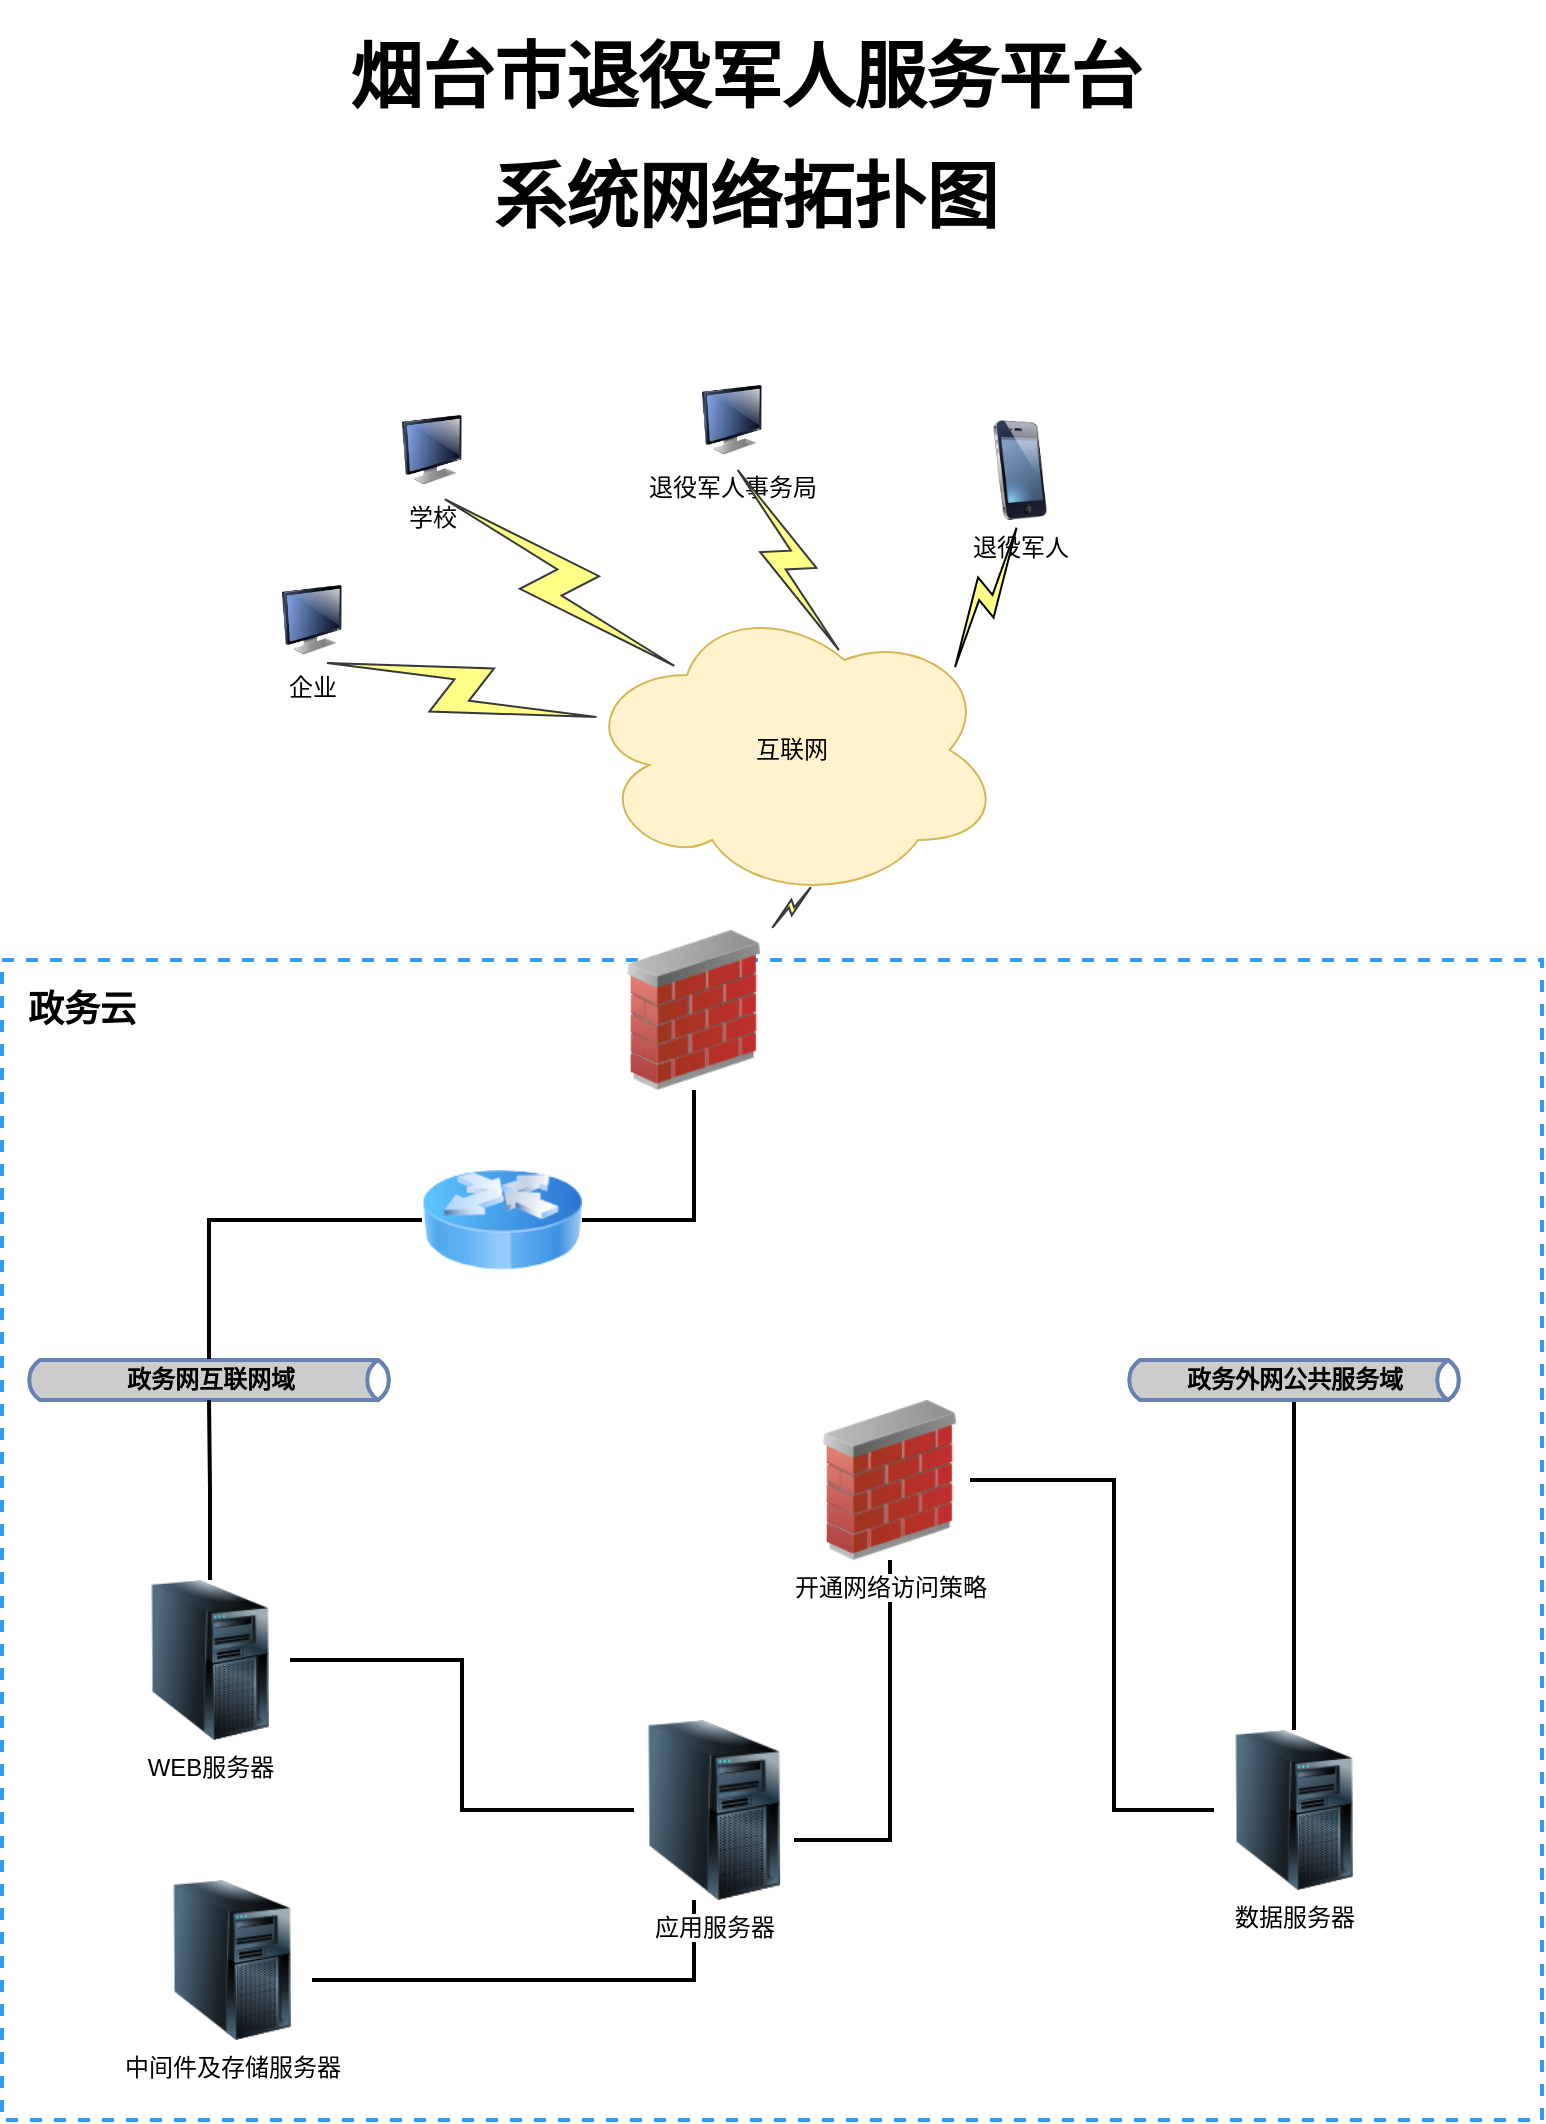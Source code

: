 <mxfile version="21.0.2" type="github">
  <diagram name="第 1 页" id="vV2zMbp7ZWFQ6nNkdyA2">
    <mxGraphModel dx="1434" dy="-261" grid="1" gridSize="10" guides="1" tooltips="1" connect="1" arrows="1" fold="1" page="1" pageScale="1" pageWidth="827" pageHeight="1169" math="0" shadow="0">
      <root>
        <mxCell id="0" />
        <mxCell id="1" parent="0" />
        <mxCell id="wmdig9cED4wvvsoljVP5-1" value="" style="rounded=0;whiteSpace=wrap;html=1;dashed=1;fillColor=none;align=left;strokeWidth=2;strokeColor=#3399FF;" parent="1" vertex="1">
          <mxGeometry x="34" y="1840" width="770" height="580" as="geometry" />
        </mxCell>
        <mxCell id="wmdig9cED4wvvsoljVP5-2" value="&lt;h1&gt;&lt;b&gt;&lt;font style=&quot;font-size: 36px;&quot;&gt;烟台市退役军人服务平台&lt;/font&gt;&lt;/b&gt;&lt;/h1&gt;&lt;div&gt;&lt;b&gt;&lt;font style=&quot;font-size: 36px;&quot;&gt;系统网络拓扑图&lt;/font&gt;&lt;/b&gt;&lt;/div&gt;" style="text;html=1;strokeColor=none;fillColor=none;align=center;verticalAlign=middle;whiteSpace=wrap;rounded=0;" parent="1" vertex="1">
          <mxGeometry x="178" y="1380" width="456" height="80" as="geometry" />
        </mxCell>
        <mxCell id="wmdig9cED4wvvsoljVP5-3" style="edgeStyle=orthogonalEdgeStyle;rounded=0;orthogonalLoop=1;jettySize=auto;html=1;strokeColor=#000000;strokeWidth=2;fontColor=#000000;endArrow=none;endFill=0;" parent="1" source="wmdig9cED4wvvsoljVP5-4" target="wmdig9cED4wvvsoljVP5-20" edge="1">
          <mxGeometry relative="1" as="geometry">
            <Array as="points">
              <mxPoint x="380" y="1970" />
            </Array>
          </mxGeometry>
        </mxCell>
        <mxCell id="wmdig9cED4wvvsoljVP5-4" value="" style="image;html=1;image=img/lib/clip_art/networking/Firewall_02_128x128.png" parent="1" vertex="1">
          <mxGeometry x="340" y="1825" width="80" height="80" as="geometry" />
        </mxCell>
        <mxCell id="wmdig9cED4wvvsoljVP5-5" value="退役军人事务局" style="image;html=1;image=img/lib/clip_art/computers/Monitor_128x128.png" parent="1" vertex="1">
          <mxGeometry x="384" y="1550" width="30" height="40" as="geometry" />
        </mxCell>
        <mxCell id="wmdig9cED4wvvsoljVP5-6" value="学校" style="image;html=1;image=img/lib/clip_art/computers/Monitor_128x128.png" parent="1" vertex="1">
          <mxGeometry x="234" y="1565" width="30" height="40" as="geometry" />
        </mxCell>
        <mxCell id="wmdig9cED4wvvsoljVP5-7" value="企业" style="image;html=1;image=img/lib/clip_art/computers/Monitor_128x128.png" parent="1" vertex="1">
          <mxGeometry x="174" y="1650" width="30" height="40" as="geometry" />
        </mxCell>
        <mxCell id="wmdig9cED4wvvsoljVP5-8" value="退役军人" style="image;html=1;image=img/lib/clip_art/telecommunication/iPhone_128x128.png" parent="1" vertex="1">
          <mxGeometry x="518" y="1570" width="50" height="50" as="geometry" />
        </mxCell>
        <mxCell id="wmdig9cED4wvvsoljVP5-9" value="互联网" style="ellipse;shape=cloud;whiteSpace=wrap;html=1;fillColor=#fff2cc;strokeColor=#d6b656;" parent="1" vertex="1">
          <mxGeometry x="324" y="1660" width="210" height="150" as="geometry" />
        </mxCell>
        <mxCell id="wmdig9cED4wvvsoljVP5-10" value="" style="html=1;outlineConnect=0;fillColor=#ffff88;strokeColor=#36393d;gradientDirection=north;strokeWidth=1;shape=mxgraph.networks.comm_link_edge;html=1;rounded=0;entryX=0.5;entryY=1;entryDx=0;entryDy=0;exitX=0.625;exitY=0.2;exitDx=0;exitDy=0;exitPerimeter=0;" parent="1" source="wmdig9cED4wvvsoljVP5-9" target="wmdig9cED4wvvsoljVP5-5" edge="1">
          <mxGeometry width="100" height="100" relative="1" as="geometry">
            <mxPoint x="224" y="1850" as="sourcePoint" />
            <mxPoint x="254" y="1700" as="targetPoint" />
          </mxGeometry>
        </mxCell>
        <mxCell id="wmdig9cED4wvvsoljVP5-11" value="" style="html=1;outlineConnect=0;fillColor=#ffff88;strokeColor=default;gradientDirection=north;strokeWidth=1;shape=mxgraph.networks.comm_link_edge;html=1;rounded=0;entryX=0.5;entryY=1;entryDx=0;entryDy=0;exitX=0.88;exitY=0.25;exitDx=0;exitDy=0;exitPerimeter=0;" parent="1" source="wmdig9cED4wvvsoljVP5-9" target="wmdig9cED4wvvsoljVP5-8" edge="1">
          <mxGeometry width="100" height="100" relative="1" as="geometry">
            <mxPoint x="600.25" y="1740" as="sourcePoint" />
            <mxPoint x="584" y="1620" as="targetPoint" />
          </mxGeometry>
        </mxCell>
        <mxCell id="wmdig9cED4wvvsoljVP5-12" value="" style="html=1;outlineConnect=0;fillColor=#ffff88;strokeColor=#36393d;gradientDirection=north;strokeWidth=1;shape=mxgraph.networks.comm_link_edge;html=1;rounded=0;entryX=0.5;entryY=1;entryDx=0;entryDy=0;exitX=0.07;exitY=0.4;exitDx=0;exitDy=0;exitPerimeter=0;" parent="1" source="wmdig9cED4wvvsoljVP5-9" target="wmdig9cED4wvvsoljVP5-7" edge="1">
          <mxGeometry width="100" height="100" relative="1" as="geometry">
            <mxPoint x="220.25" y="1815" as="sourcePoint" />
            <mxPoint x="204" y="1695" as="targetPoint" />
          </mxGeometry>
        </mxCell>
        <mxCell id="wmdig9cED4wvvsoljVP5-13" value="" style="html=1;outlineConnect=0;fillColor=#ffff88;strokeColor=#36393d;gradientDirection=north;strokeWidth=1;shape=mxgraph.networks.comm_link_edge;html=1;rounded=0;entryX=0.5;entryY=1;entryDx=0;entryDy=0;exitX=0.25;exitY=0.25;exitDx=0;exitDy=0;exitPerimeter=0;" parent="1" source="wmdig9cED4wvvsoljVP5-9" target="wmdig9cED4wvvsoljVP5-6" edge="1">
          <mxGeometry width="100" height="100" relative="1" as="geometry">
            <mxPoint x="445.25" y="1740" as="sourcePoint" />
            <mxPoint x="429" y="1620" as="targetPoint" />
          </mxGeometry>
        </mxCell>
        <mxCell id="wmdig9cED4wvvsoljVP5-14" value="" style="html=1;outlineConnect=0;fillColor=#ffff88;strokeColor=#36393d;gradientDirection=north;strokeWidth=1;shape=mxgraph.networks.comm_link_edge;html=1;rounded=0;entryX=0.55;entryY=0.95;entryDx=0;entryDy=0;entryPerimeter=0;" parent="1" source="wmdig9cED4wvvsoljVP5-4" target="wmdig9cED4wvvsoljVP5-9" edge="1">
          <mxGeometry width="100" height="100" relative="1" as="geometry">
            <mxPoint x="343.106" y="1900" as="sourcePoint" />
            <mxPoint x="374" y="1830" as="targetPoint" />
          </mxGeometry>
        </mxCell>
        <mxCell id="wmdig9cED4wvvsoljVP5-16" value="&lt;b&gt;政务网互联网域&lt;/b&gt;" style="html=1;outlineConnect=0;fillColor=#CCCCCC;strokeColor=#6881B3;gradientColor=none;gradientDirection=north;strokeWidth=2;shape=mxgraph.networks.bus;gradientColor=none;gradientDirection=north;fontColor=#000000;perimeter=backbonePerimeter;backboneSize=20;" parent="1" vertex="1">
          <mxGeometry x="45" y="2040" width="185" height="20" as="geometry" />
        </mxCell>
        <mxCell id="wmdig9cED4wvvsoljVP5-17" style="edgeStyle=orthogonalEdgeStyle;rounded=0;orthogonalLoop=1;jettySize=auto;html=1;exitX=0.5;exitY=0;exitDx=0;exitDy=0;strokeColor=#000000;strokeWidth=2;fontColor=#000000;endArrow=none;endFill=0;" parent="1" source="wmdig9cED4wvvsoljVP5-18" target="wmdig9cED4wvvsoljVP5-16" edge="1">
          <mxGeometry relative="1" as="geometry" />
        </mxCell>
        <mxCell id="X8PI-VGRUF0kSfmnywWV-5" style="edgeStyle=orthogonalEdgeStyle;rounded=0;orthogonalLoop=1;jettySize=auto;html=1;strokeWidth=2;endArrow=none;endFill=0;" edge="1" parent="1" source="wmdig9cED4wvvsoljVP5-18" target="wmdig9cED4wvvsoljVP5-23">
          <mxGeometry relative="1" as="geometry" />
        </mxCell>
        <mxCell id="wmdig9cED4wvvsoljVP5-18" value="WEB服务器" style="image;html=1;image=img/lib/clip_art/computers/Server_Tower_128x128.png;fontColor=#000000;" parent="1" vertex="1">
          <mxGeometry x="98" y="2150" width="80" height="80" as="geometry" />
        </mxCell>
        <mxCell id="wmdig9cED4wvvsoljVP5-19" style="edgeStyle=orthogonalEdgeStyle;rounded=0;orthogonalLoop=1;jettySize=auto;html=1;strokeColor=#000000;strokeWidth=2;fontColor=#000000;endArrow=none;endFill=0;" parent="1" source="wmdig9cED4wvvsoljVP5-20" target="wmdig9cED4wvvsoljVP5-16" edge="1">
          <mxGeometry relative="1" as="geometry" />
        </mxCell>
        <mxCell id="wmdig9cED4wvvsoljVP5-20" value="" style="image;html=1;image=img/lib/clip_art/networking/Router_Icon_128x128.png" parent="1" vertex="1">
          <mxGeometry x="244" y="1930" width="80" height="80" as="geometry" />
        </mxCell>
        <mxCell id="wmdig9cED4wvvsoljVP5-22" style="edgeStyle=orthogonalEdgeStyle;rounded=0;orthogonalLoop=1;jettySize=auto;html=1;strokeColor=#000000;strokeWidth=2;fontSize=12;fontColor=#000000;endArrow=none;endFill=0;" parent="1" source="wmdig9cED4wvvsoljVP5-23" target="wmdig9cED4wvvsoljVP5-30" edge="1">
          <mxGeometry relative="1" as="geometry">
            <Array as="points">
              <mxPoint x="437" y="2280" />
              <mxPoint x="574" y="2280" />
            </Array>
          </mxGeometry>
        </mxCell>
        <mxCell id="X8PI-VGRUF0kSfmnywWV-7" style="edgeStyle=orthogonalEdgeStyle;rounded=0;orthogonalLoop=1;jettySize=auto;html=1;endArrow=none;endFill=0;strokeWidth=2;" edge="1" parent="1" source="wmdig9cED4wvvsoljVP5-23" target="X8PI-VGRUF0kSfmnywWV-1">
          <mxGeometry relative="1" as="geometry">
            <Array as="points">
              <mxPoint x="380" y="2350" />
            </Array>
          </mxGeometry>
        </mxCell>
        <mxCell id="wmdig9cED4wvvsoljVP5-23" value="应用服务器" style="image;html=1;image=img/lib/clip_art/computers/Server_Tower_128x128.png;fontColor=#000000;" parent="1" vertex="1">
          <mxGeometry x="350" y="2220" width="80" height="90" as="geometry" />
        </mxCell>
        <mxCell id="wmdig9cED4wvvsoljVP5-25" value="政务云" style="text;html=1;strokeColor=none;fillColor=none;align=center;verticalAlign=middle;whiteSpace=wrap;rounded=0;fontColor=#000000;fontStyle=1;fontSize=18;" parent="1" vertex="1">
          <mxGeometry x="44" y="1850" width="60" height="30" as="geometry" />
        </mxCell>
        <mxCell id="wmdig9cED4wvvsoljVP5-26" style="edgeStyle=orthogonalEdgeStyle;rounded=0;orthogonalLoop=1;jettySize=auto;html=1;strokeColor=#000000;strokeWidth=2;fontSize=12;fontColor=#000000;endArrow=none;endFill=0;" parent="1" source="wmdig9cED4wvvsoljVP5-27" target="wmdig9cED4wvvsoljVP5-30" edge="1">
          <mxGeometry relative="1" as="geometry">
            <Array as="points">
              <mxPoint x="590" y="2265" />
              <mxPoint x="590" y="2100" />
            </Array>
          </mxGeometry>
        </mxCell>
        <mxCell id="wmdig9cED4wvvsoljVP5-27" value="数据服务器" style="image;html=1;image=img/lib/clip_art/computers/Server_Tower_128x128.png;fontColor=#000000;" parent="1" vertex="1">
          <mxGeometry x="640" y="2225" width="80" height="80" as="geometry" />
        </mxCell>
        <mxCell id="wmdig9cED4wvvsoljVP5-28" style="edgeStyle=orthogonalEdgeStyle;rounded=0;orthogonalLoop=1;jettySize=auto;html=1;strokeColor=#000000;strokeWidth=2;fontSize=12;fontColor=#000000;endArrow=none;endFill=0;" parent="1" source="wmdig9cED4wvvsoljVP5-29" target="wmdig9cED4wvvsoljVP5-27" edge="1">
          <mxGeometry relative="1" as="geometry" />
        </mxCell>
        <mxCell id="wmdig9cED4wvvsoljVP5-29" value="&lt;b&gt;政务外网公共服务域&lt;/b&gt;" style="html=1;outlineConnect=0;fillColor=#CCCCCC;strokeColor=#6881B3;gradientColor=none;gradientDirection=north;strokeWidth=2;shape=mxgraph.networks.bus;gradientColor=none;gradientDirection=north;fontColor=#000000;perimeter=backbonePerimeter;backboneSize=20;" parent="1" vertex="1">
          <mxGeometry x="595" y="2040" width="170" height="20" as="geometry" />
        </mxCell>
        <mxCell id="wmdig9cED4wvvsoljVP5-30" value="开通网络访问策略" style="image;html=1;image=img/lib/clip_art/networking/Firewall_02_128x128.png" parent="1" vertex="1">
          <mxGeometry x="438" y="2060" width="80" height="80" as="geometry" />
        </mxCell>
        <mxCell id="X8PI-VGRUF0kSfmnywWV-1" value="中间件及存储服务器" style="image;html=1;image=img/lib/clip_art/computers/Server_Tower_128x128.png;fontColor=#000000;" vertex="1" parent="1">
          <mxGeometry x="109" y="2300" width="80" height="80" as="geometry" />
        </mxCell>
      </root>
    </mxGraphModel>
  </diagram>
</mxfile>
